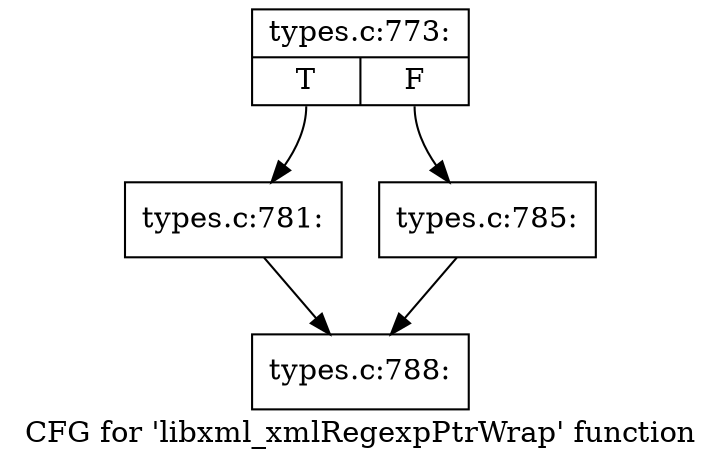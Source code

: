 digraph "CFG for 'libxml_xmlRegexpPtrWrap' function" {
	label="CFG for 'libxml_xmlRegexpPtrWrap' function";

	Node0x55aa7cf88d90 [shape=record,label="{types.c:773:|{<s0>T|<s1>F}}"];
	Node0x55aa7cf88d90:s0 -> Node0x55aa7cf8b120;
	Node0x55aa7cf88d90:s1 -> Node0x55aa7cf8b170;
	Node0x55aa7cf8b120 [shape=record,label="{types.c:781:}"];
	Node0x55aa7cf8b120 -> Node0x55aa7cf8a120;
	Node0x55aa7cf8b170 [shape=record,label="{types.c:785:}"];
	Node0x55aa7cf8b170 -> Node0x55aa7cf8a120;
	Node0x55aa7cf8a120 [shape=record,label="{types.c:788:}"];
}
